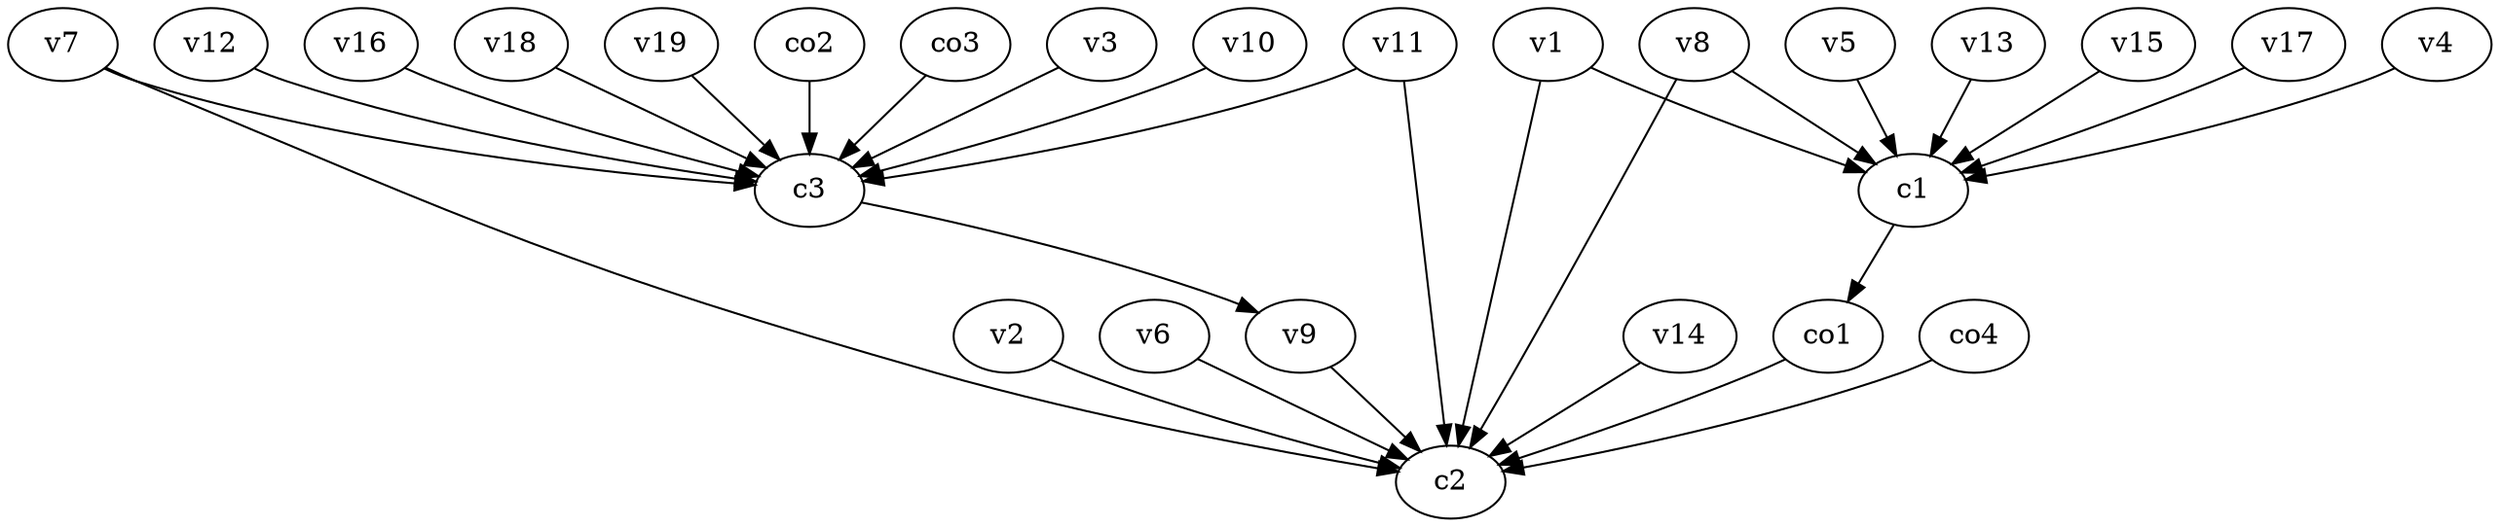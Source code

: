 strict digraph  {
c1;
c2;
c3;
v1;
v2;
v3;
v4;
v5;
v6;
v7;
v8;
v9;
v10;
v11;
v12;
v13;
v14;
v15;
v16;
v17;
v18;
v19;
co1;
co2;
co3;
co4;
c1 -> co1  [weight=1];
c3 -> v9  [weight=1];
v1 -> c2  [weight=1];
v1 -> c1  [weight=1];
v2 -> c2  [weight=1];
v3 -> c3  [weight=1];
v4 -> c1  [weight=1];
v5 -> c1  [weight=1];
v6 -> c2  [weight=1];
v7 -> c3  [weight=1];
v7 -> c2  [weight=1];
v8 -> c1  [weight=1];
v8 -> c2  [weight=1];
v9 -> c2  [weight=1];
v10 -> c3  [weight=1];
v11 -> c2  [weight=1];
v11 -> c3  [weight=1];
v12 -> c3  [weight=1];
v13 -> c1  [weight=1];
v14 -> c2  [weight=1];
v15 -> c1  [weight=1];
v16 -> c3  [weight=1];
v17 -> c1  [weight=1];
v18 -> c3  [weight=1];
v19 -> c3  [weight=1];
co1 -> c2  [weight=1];
co2 -> c3  [weight=1];
co3 -> c3  [weight=1];
co4 -> c2  [weight=1];
}
